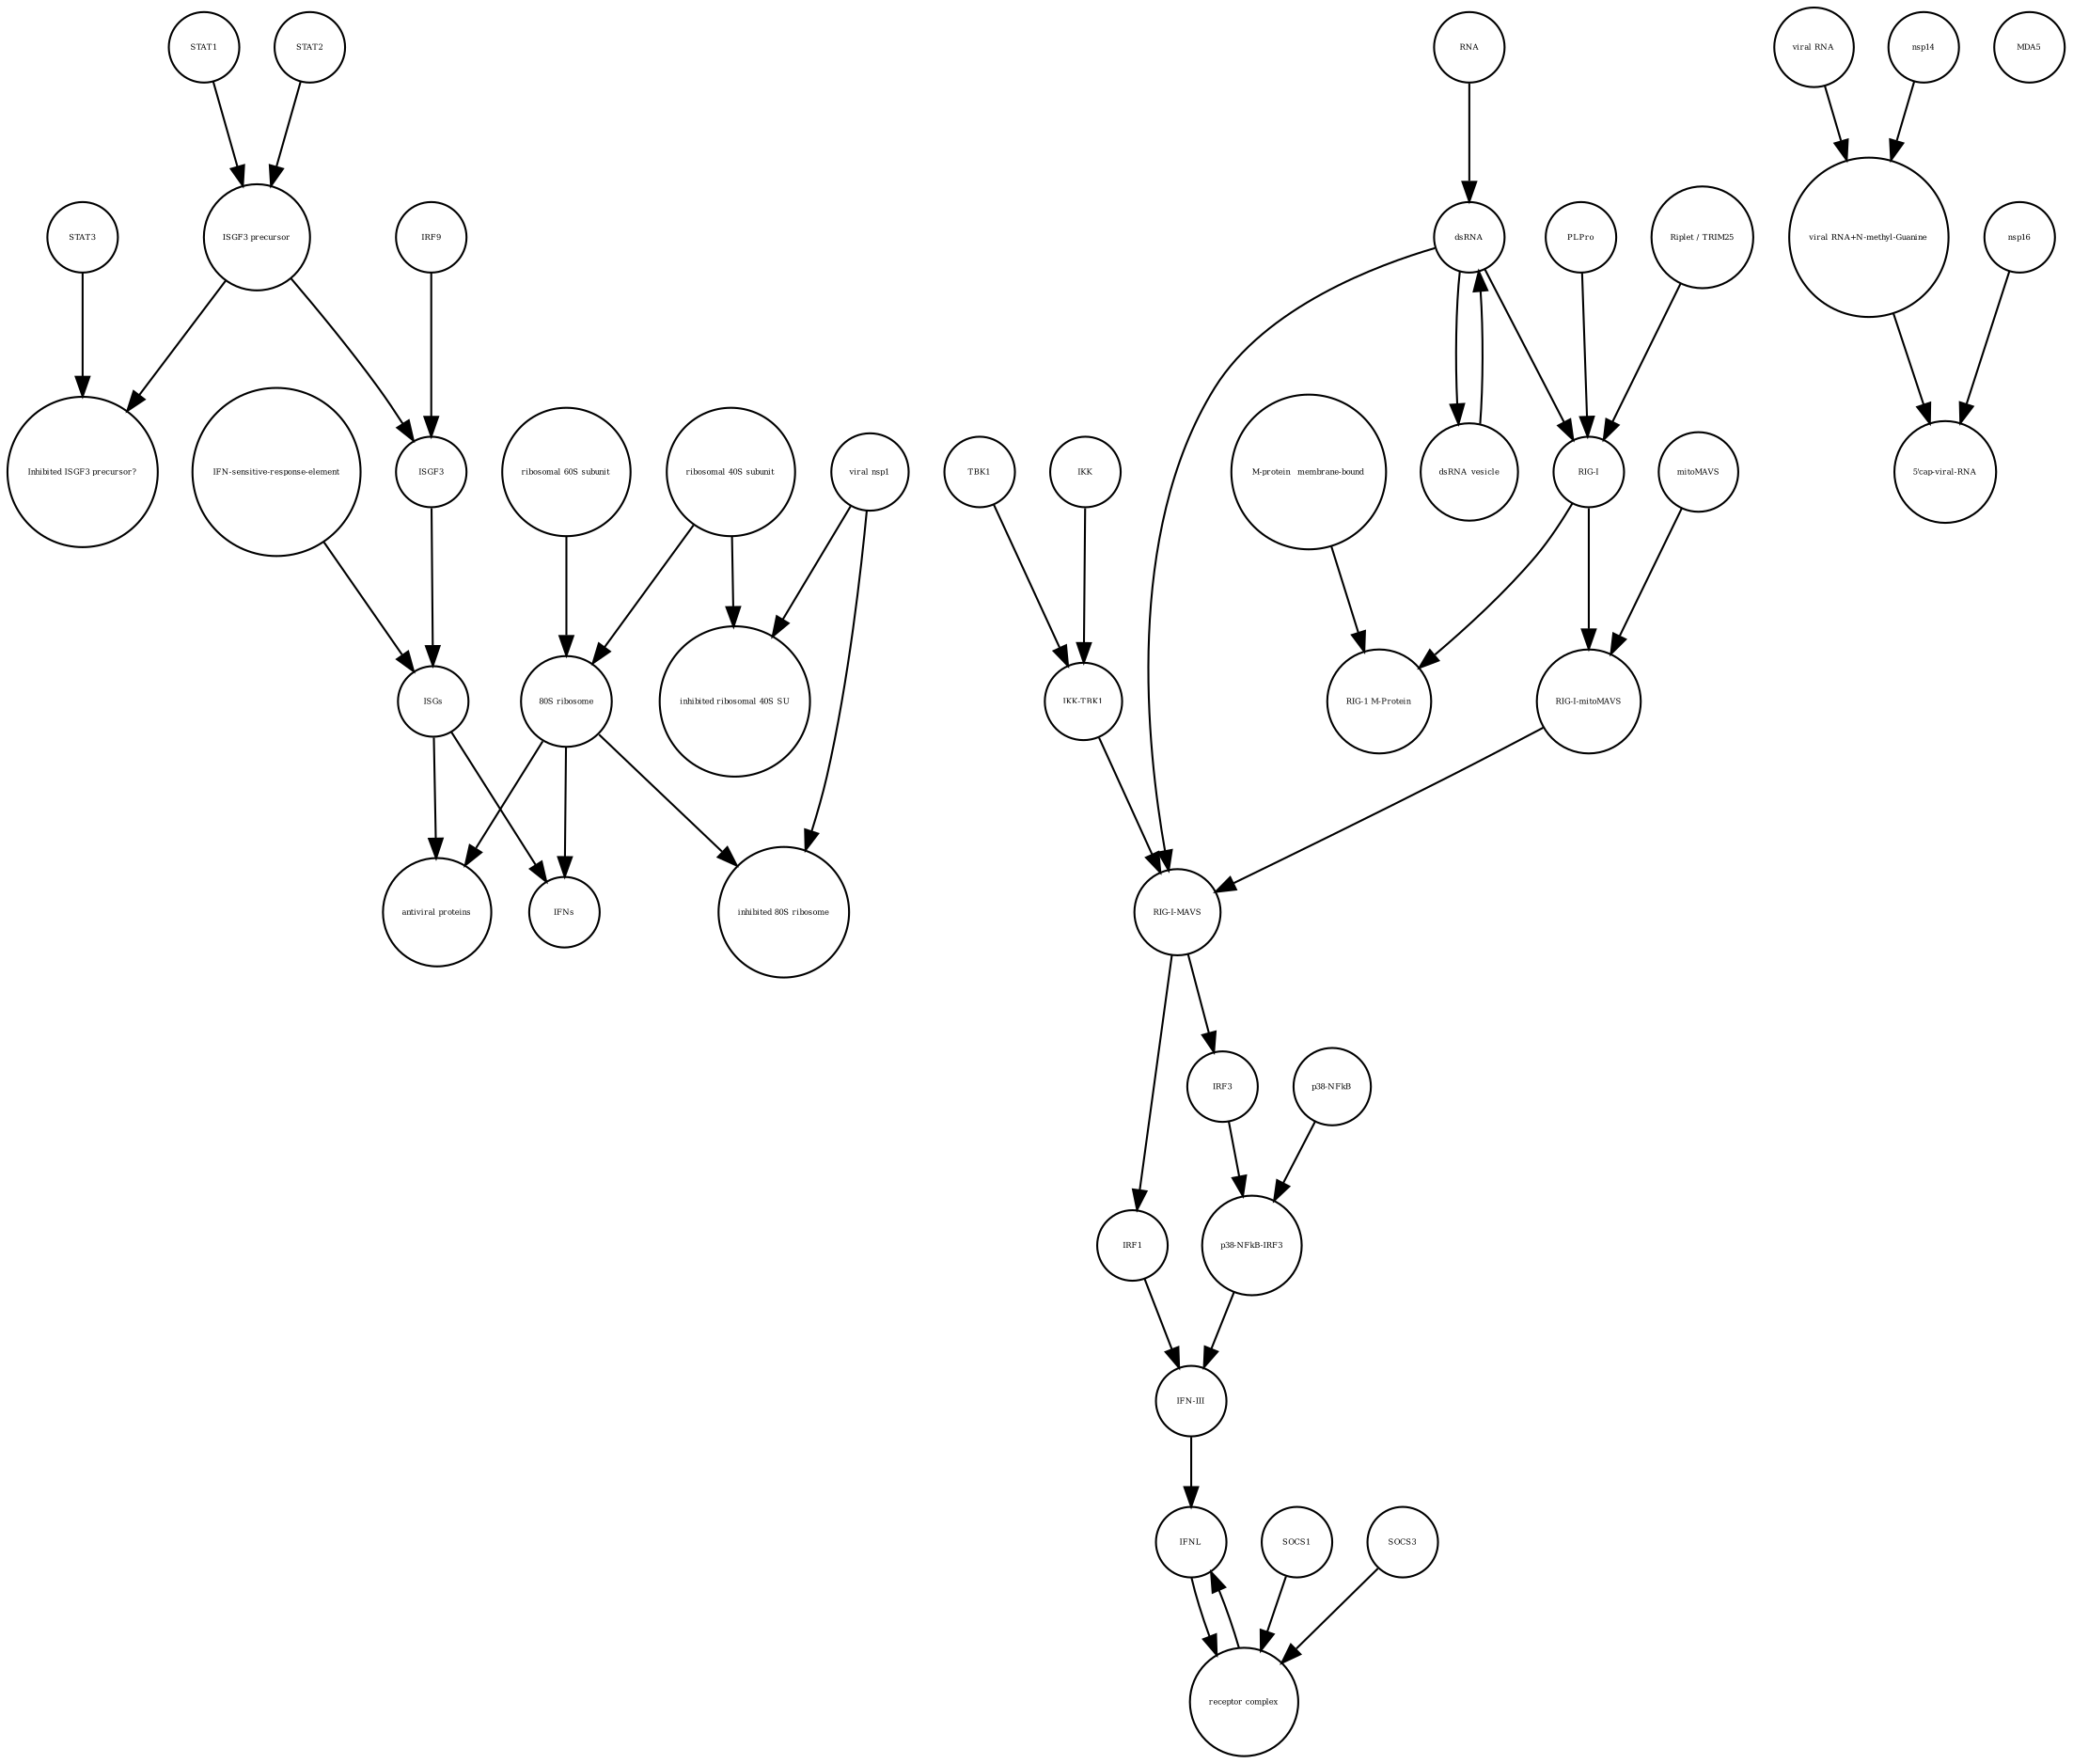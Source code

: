 strict digraph  {
"Inhibited ISGF3 precursor?" [annotation="", bipartite=0, cls=complex, fontsize=4, label="Inhibited ISGF3 precursor?", shape=circle];
IFNs [annotation="", bipartite=0, cls=macromolecule, fontsize=4, label=IFNs, shape=circle];
"antiviral proteins" [annotation="", bipartite=0, cls=macromolecule, fontsize=4, label="antiviral proteins", shape=circle];
TBK1 [annotation="", bipartite=0, cls=macromolecule, fontsize=4, label=TBK1, shape=circle];
"RIG-I-MAVS" [annotation="", bipartite=0, cls=complex, fontsize=4, label="RIG-I-MAVS", shape=circle];
STAT3 [annotation="", bipartite=0, cls=macromolecule, fontsize=4, label=STAT3, shape=circle];
"viral RNA" [annotation="", bipartite=0, cls="nucleic acid feature", fontsize=4, label="viral RNA", shape=circle];
ISGs [annotation="", bipartite=0, cls="nucleic acid feature", fontsize=4, label=ISGs, shape=circle];
IFNL [annotation="", bipartite=0, cls=macromolecule, fontsize=4, label=IFNL, shape=circle];
STAT1 [annotation="", bipartite=0, cls=macromolecule, fontsize=4, label=STAT1, shape=circle];
RNA [annotation="", bipartite=0, cls="nucleic acid feature", fontsize=4, label=RNA, shape=circle];
"RIG-I" [annotation="", bipartite=0, cls=macromolecule, fontsize=4, label="RIG-I", shape=circle];
IKK [annotation="", bipartite=0, cls=macromolecule, fontsize=4, label=IKK, shape=circle];
"inhibited 80S ribosome" [annotation="", bipartite=0, cls=complex, fontsize=4, label="inhibited 80S ribosome", shape=circle];
"receptor complex" [annotation="", bipartite=0, cls=complex, fontsize=4, label="receptor complex", shape=circle];
"RIG-I-mitoMAVS" [annotation="", bipartite=0, cls=complex, fontsize=4, label="RIG-I-mitoMAVS", shape=circle];
"M-protein_ membrane-bound" [annotation="", bipartite=0, cls=macromolecule, fontsize=4, label="M-protein_ membrane-bound", shape=circle];
mitoMAVS [annotation="", bipartite=0, cls=macromolecule, fontsize=4, label=mitoMAVS, shape=circle];
nsp14 [annotation="", bipartite=0, cls=macromolecule, fontsize=4, label=nsp14, shape=circle];
"ribosomal 40S subunit" [annotation="", bipartite=0, cls=complex, fontsize=4, label="ribosomal 40S subunit", shape=circle];
"IFN-sensitive-response-element" [annotation="", bipartite=0, cls="nucleic acid feature", fontsize=4, label="IFN-sensitive-response-element", shape=circle];
IRF9 [annotation="", bipartite=0, cls=macromolecule, fontsize=4, label=IRF9, shape=circle];
ISGF3 [annotation="", bipartite=0, cls=complex, fontsize=4, label=ISGF3, shape=circle];
dsRNA_vesicle [annotation="", bipartite=0, cls="nucleic acid feature", fontsize=4, label=dsRNA_vesicle, shape=circle];
dsRNA [annotation="", bipartite=0, cls="nucleic acid feature", fontsize=4, label=dsRNA, shape=circle];
"viral RNA+N-methyl-Guanine" [annotation="", bipartite=0, cls="nucleic acid feature", fontsize=4, label="viral RNA+N-methyl-Guanine", shape=circle];
"ISGF3 precursor" [annotation="", bipartite=0, cls=complex, fontsize=4, label="ISGF3 precursor", shape=circle];
SOCS1 [annotation="", bipartite=0, cls=macromolecule, fontsize=4, label=SOCS1, shape=circle];
PLPro [annotation="", bipartite=0, cls=macromolecule, fontsize=4, label=PLPro, shape=circle];
"RIG-1 M-Protein" [annotation="", bipartite=0, cls=complex, fontsize=4, label="RIG-1 M-Protein", shape=circle];
MDA5 [annotation="", bipartite=0, cls=macromolecule, fontsize=4, label=MDA5, shape=circle];
IRF1 [annotation="", bipartite=0, cls=macromolecule, fontsize=4, label=IRF1, shape=circle];
IRF3 [annotation="", bipartite=0, cls=macromolecule, fontsize=4, label=IRF3, shape=circle];
"p38-NFkB" [annotation="", bipartite=0, cls=complex, fontsize=4, label="p38-NFkB", shape=circle];
"5'cap-viral-RNA" [annotation="", bipartite=0, cls="nucleic acid feature", fontsize=4, label="5'cap-viral-RNA", shape=circle];
STAT2 [annotation="", bipartite=0, cls=macromolecule, fontsize=4, label=STAT2, shape=circle];
"p38-NFkB-IRF3" [annotation="", bipartite=0, cls=complex, fontsize=4, label="p38-NFkB-IRF3", shape=circle];
"80S ribosome" [annotation="", bipartite=0, cls=complex, fontsize=4, label="80S ribosome", shape=circle];
"viral nsp1" [annotation="", bipartite=0, cls=macromolecule, fontsize=4, label="viral nsp1", shape=circle];
"ribosomal 60S subunit" [annotation="", bipartite=0, cls=complex, fontsize=4, label="ribosomal 60S subunit", shape=circle];
"Riplet / TRIM25" [annotation="", bipartite=0, cls=macromolecule, fontsize=4, label="Riplet / TRIM25", shape=circle];
"IFN-III" [annotation="", bipartite=0, cls=macromolecule, fontsize=4, label="IFN-III", shape=circle];
nsp16 [annotation="", bipartite=0, cls=macromolecule, fontsize=4, label=nsp16, shape=circle];
SOCS3 [annotation="", bipartite=0, cls=macromolecule, fontsize=4, label=SOCS3, shape=circle];
"IKK-TBK1" [annotation="", bipartite=0, cls=complex, fontsize=4, label="IKK-TBK1", shape=circle];
"inhibited ribosomal 40S SU" [annotation="urn_miriam_doi_10.1101%2F2020.05.18.102467", bipartite=0, cls=complex, fontsize=4, label="inhibited ribosomal 40S SU", shape=circle];
TBK1 -> "IKK-TBK1"  [annotation="", interaction_type=production];
"RIG-I-MAVS" -> IRF1  [annotation="", interaction_type=catalysis];
"RIG-I-MAVS" -> IRF3  [annotation="", interaction_type=stimulation];
STAT3 -> "Inhibited ISGF3 precursor?"  [annotation="", interaction_type=production];
"viral RNA" -> "viral RNA+N-methyl-Guanine"  [annotation="", interaction_type=production];
ISGs -> IFNs  [annotation="", interaction_type=production];
ISGs -> "antiviral proteins"  [annotation="", interaction_type=production];
IFNL -> "receptor complex"  [annotation="", interaction_type=stimulation];
STAT1 -> "ISGF3 precursor"  [annotation="", interaction_type=production];
RNA -> dsRNA  [annotation="", interaction_type=production];
"RIG-I" -> "RIG-I-mitoMAVS"  [annotation="", interaction_type=production];
"RIG-I" -> "RIG-1 M-Protein"  [annotation="", interaction_type=production];
IKK -> "IKK-TBK1"  [annotation="", interaction_type=production];
"receptor complex" -> IFNL  [annotation="", interaction_type=production];
"RIG-I-mitoMAVS" -> "RIG-I-MAVS"  [annotation="", interaction_type=production];
"M-protein_ membrane-bound" -> "RIG-1 M-Protein"  [annotation="", interaction_type=production];
mitoMAVS -> "RIG-I-mitoMAVS"  [annotation="", interaction_type=production];
nsp14 -> "viral RNA+N-methyl-Guanine"  [annotation="", interaction_type=catalysis];
"ribosomal 40S subunit" -> "inhibited ribosomal 40S SU"  [annotation="", interaction_type=production];
"ribosomal 40S subunit" -> "80S ribosome"  [annotation="", interaction_type=production];
"IFN-sensitive-response-element" -> ISGs  [annotation="", interaction_type=production];
IRF9 -> ISGF3  [annotation="", interaction_type=production];
ISGF3 -> ISGs  [annotation="", interaction_type="necessary stimulation"];
dsRNA_vesicle -> dsRNA  [annotation="", interaction_type=production];
dsRNA -> "RIG-I-MAVS"  [annotation="", interaction_type="necessary stimulation"];
dsRNA -> dsRNA_vesicle  [annotation="", interaction_type=production];
dsRNA -> "RIG-I"  [annotation="", interaction_type="necessary stimulation"];
"viral RNA+N-methyl-Guanine" -> "5'cap-viral-RNA"  [annotation="", interaction_type=production];
"ISGF3 precursor" -> ISGF3  [annotation="", interaction_type=production];
"ISGF3 precursor" -> "Inhibited ISGF3 precursor?"  [annotation="", interaction_type=production];
SOCS1 -> "receptor complex"  [annotation="", interaction_type=production];
PLPro -> "RIG-I"  [annotation="", interaction_type=catalysis];
IRF1 -> "IFN-III"  [annotation="", interaction_type=stimulation];
IRF3 -> "p38-NFkB-IRF3"  [annotation="", interaction_type=production];
"p38-NFkB" -> "p38-NFkB-IRF3"  [annotation="", interaction_type=production];
STAT2 -> "ISGF3 precursor"  [annotation="", interaction_type=production];
"p38-NFkB-IRF3" -> "IFN-III"  [annotation="", interaction_type=stimulation];
"80S ribosome" -> IFNs  [annotation="", interaction_type=catalysis];
"80S ribosome" -> "inhibited 80S ribosome"  [annotation="", interaction_type=production];
"80S ribosome" -> "antiviral proteins"  [annotation="", interaction_type=catalysis];
"viral nsp1" -> "inhibited 80S ribosome"  [annotation="", interaction_type=production];
"viral nsp1" -> "inhibited ribosomal 40S SU"  [annotation="", interaction_type=production];
"ribosomal 60S subunit" -> "80S ribosome"  [annotation="", interaction_type=production];
"Riplet / TRIM25" -> "RIG-I"  [annotation="", interaction_type=catalysis];
"IFN-III" -> IFNL  [annotation="", interaction_type=production];
nsp16 -> "5'cap-viral-RNA"  [annotation="urn_miriam_doi_10.1016%2Fj.chom.2020.05.008", interaction_type=catalysis];
SOCS3 -> "receptor complex"  [annotation="", interaction_type=production];
"IKK-TBK1" -> "RIG-I-MAVS"  [annotation="", interaction_type=production];
}
